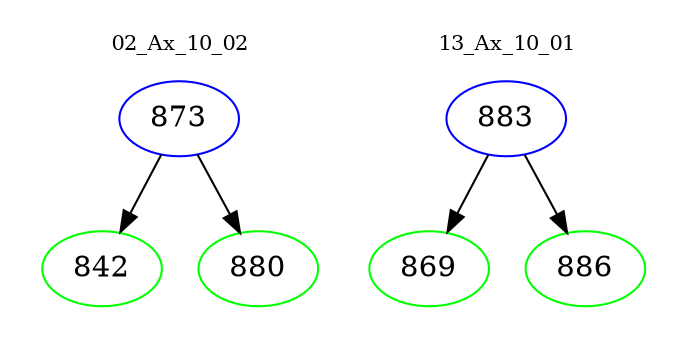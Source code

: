 digraph{
subgraph cluster_0 {
color = white
label = "02_Ax_10_02";
fontsize=10;
T0_873 [label="873", color="blue"]
T0_873 -> T0_842 [color="black"]
T0_842 [label="842", color="green"]
T0_873 -> T0_880 [color="black"]
T0_880 [label="880", color="green"]
}
subgraph cluster_1 {
color = white
label = "13_Ax_10_01";
fontsize=10;
T1_883 [label="883", color="blue"]
T1_883 -> T1_869 [color="black"]
T1_869 [label="869", color="green"]
T1_883 -> T1_886 [color="black"]
T1_886 [label="886", color="green"]
}
}
